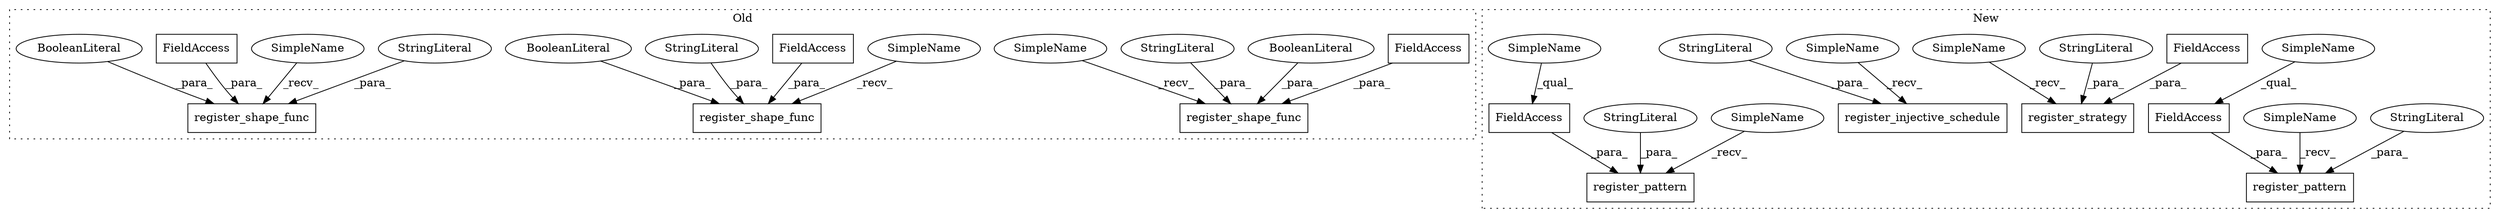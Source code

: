 digraph G {
subgraph cluster0 {
1 [label="register_shape_func" a="32" s="26149,26202" l="20,1" shape="box"];
3 [label="register_shape_func" a="32" s="26086,26139" l="20,1" shape="box"];
4 [label="FieldAccess" a="22" s="26187" l="15" shape="box"];
6 [label="FieldAccess" a="22" s="26124" l="15" shape="box"];
7 [label="BooleanLiteral" a="9" s="26181" l="5" shape="ellipse"];
8 [label="BooleanLiteral" a="9" s="26118" l="5" shape="ellipse"];
10 [label="StringLiteral" a="45" s="26169" l="11" shape="ellipse"];
11 [label="StringLiteral" a="45" s="26106" l="11" shape="ellipse"];
20 [label="register_shape_func" a="32" s="26212,26265" l="20,1" shape="box"];
21 [label="FieldAccess" a="22" s="26250" l="15" shape="box"];
22 [label="BooleanLiteral" a="9" s="26244" l="5" shape="ellipse"];
23 [label="StringLiteral" a="45" s="26232" l="11" shape="ellipse"];
28 [label="SimpleName" a="42" s="26146" l="2" shape="ellipse"];
29 [label="SimpleName" a="42" s="26083" l="2" shape="ellipse"];
30 [label="SimpleName" a="42" s="26209" l="2" shape="ellipse"];
label = "Old";
style="dotted";
}
subgraph cluster1 {
2 [label="register_pattern" a="32" s="25166,25222" l="17,1" shape="box"];
5 [label="FieldAccess" a="22" s="25203" l="19" shape="box"];
9 [label="register_injective_schedule" a="32" s="25440,25490" l="28,1" shape="box"];
12 [label="StringLiteral" a="45" s="25183" l="19" shape="ellipse"];
13 [label="StringLiteral" a="45" s="25468" l="22" shape="ellipse"];
14 [label="register_strategy" a="32" s="25232,25296" l="18,1" shape="box"];
15 [label="FieldAccess" a="22" s="25340" l="30" shape="box"];
16 [label="FieldAccess" a="22" s="25267" l="29" shape="box"];
17 [label="StringLiteral" a="45" s="25250" l="16" shape="ellipse"];
18 [label="register_pattern" a="32" s="25306,25370" l="17,1" shape="box"];
19 [label="StringLiteral" a="45" s="25323" l="16" shape="ellipse"];
24 [label="SimpleName" a="42" s="25163" l="2" shape="ellipse"];
25 [label="SimpleName" a="42" s="25229" l="2" shape="ellipse"];
26 [label="SimpleName" a="42" s="25437" l="2" shape="ellipse"];
27 [label="SimpleName" a="42" s="25303" l="2" shape="ellipse"];
31 [label="SimpleName" a="42" s="25340" l="9" shape="ellipse"];
32 [label="SimpleName" a="42" s="25203" l="9" shape="ellipse"];
label = "New";
style="dotted";
}
4 -> 1 [label="_para_"];
5 -> 2 [label="_para_"];
6 -> 3 [label="_para_"];
7 -> 1 [label="_para_"];
8 -> 3 [label="_para_"];
10 -> 1 [label="_para_"];
11 -> 3 [label="_para_"];
12 -> 2 [label="_para_"];
13 -> 9 [label="_para_"];
15 -> 18 [label="_para_"];
16 -> 14 [label="_para_"];
17 -> 14 [label="_para_"];
19 -> 18 [label="_para_"];
21 -> 20 [label="_para_"];
22 -> 20 [label="_para_"];
23 -> 20 [label="_para_"];
24 -> 2 [label="_recv_"];
25 -> 14 [label="_recv_"];
26 -> 9 [label="_recv_"];
27 -> 18 [label="_recv_"];
28 -> 1 [label="_recv_"];
29 -> 3 [label="_recv_"];
30 -> 20 [label="_recv_"];
31 -> 15 [label="_qual_"];
32 -> 5 [label="_qual_"];
}